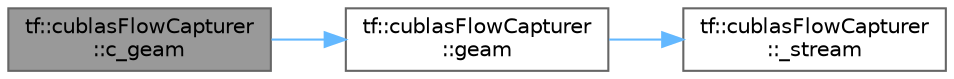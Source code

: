 digraph "tf::cublasFlowCapturer::c_geam"
{
 // LATEX_PDF_SIZE
  bgcolor="transparent";
  edge [fontname=Helvetica,fontsize=10,labelfontname=Helvetica,labelfontsize=10];
  node [fontname=Helvetica,fontsize=10,shape=box,height=0.2,width=0.4];
  rankdir="LR";
  Node1 [id="Node000001",label="tf::cublasFlowCapturer\l::c_geam",height=0.2,width=0.4,color="gray40", fillcolor="grey60", style="filled", fontcolor="black",tooltip="similar to tf::cublasFlowCapturer::geam but on row-major layout"];
  Node1 -> Node2 [id="edge1_Node000001_Node000002",color="steelblue1",style="solid",tooltip=" "];
  Node2 [id="Node000002",label="tf::cublasFlowCapturer\l::geam",height=0.2,width=0.4,color="grey40", fillcolor="white", style="filled",URL="$classtf_1_1cublas_flow_capturer.html#a30b437e511b5719f6253d3a9cf0a992c",tooltip="performs matrix-matrix addition and transposition"];
  Node2 -> Node3 [id="edge2_Node000002_Node000003",color="steelblue1",style="solid",tooltip=" "];
  Node3 [id="Node000003",label="tf::cublasFlowCapturer\l::_stream",height=0.2,width=0.4,color="grey40", fillcolor="white", style="filled",URL="$classtf_1_1cublas_flow_capturer.html#afa60d91ed10ca36aff546ac2fce2dd46",tooltip=" "];
}
